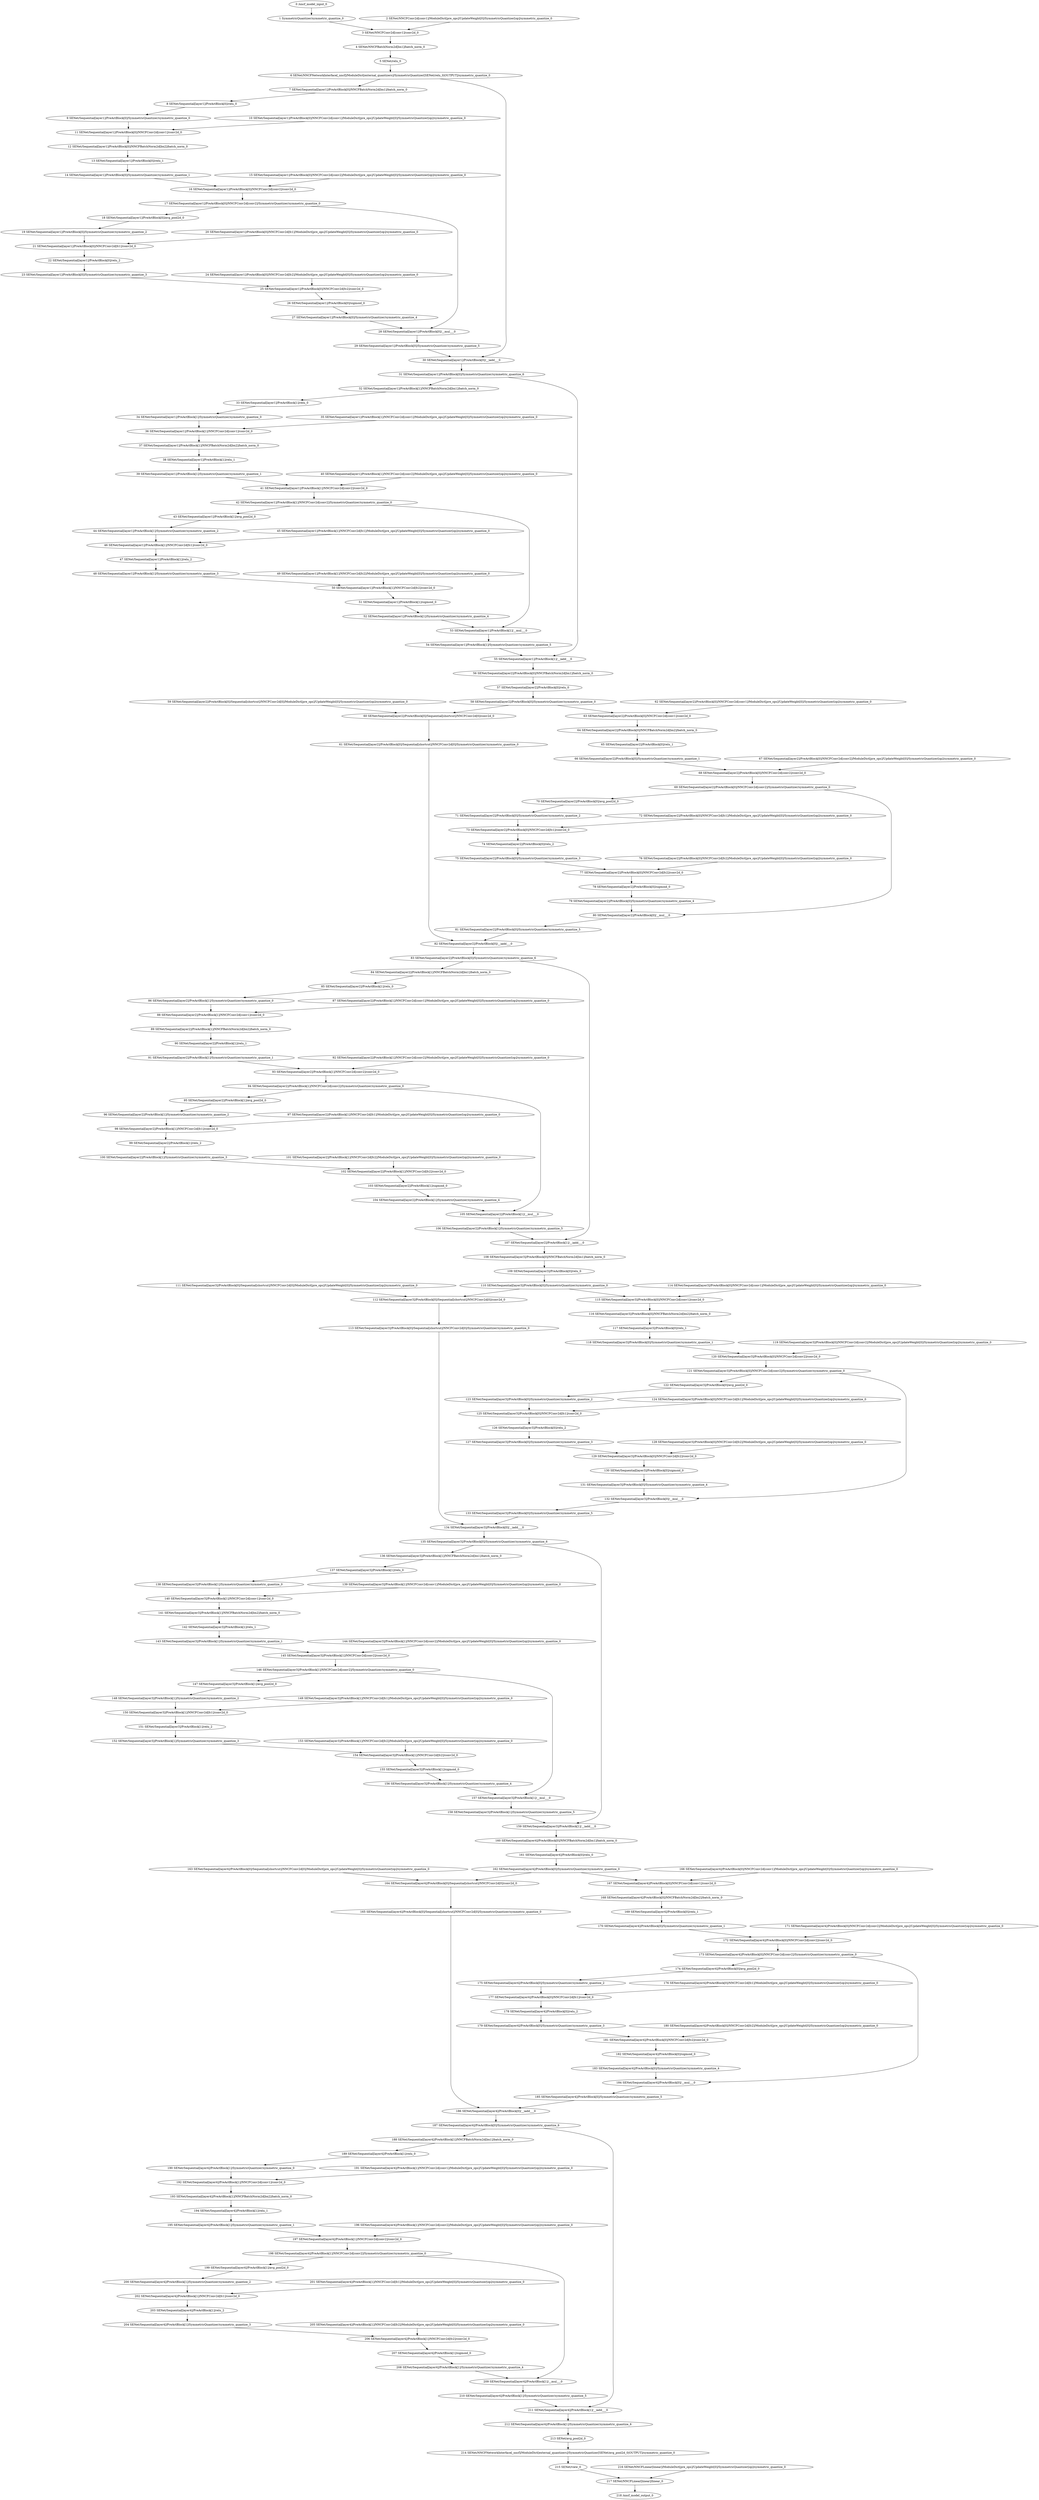 strict digraph  {
"0 /nncf_model_input_0" [id=0, type=nncf_model_input];
"1 SymmetricQuantizer/symmetric_quantize_0" [id=1, type=symmetric_quantize];
"2 SENet/NNCFConv2d[conv1]/ModuleDict[pre_ops]/UpdateWeight[0]/SymmetricQuantizer[op]/symmetric_quantize_0" [id=2, type=symmetric_quantize];
"3 SENet/NNCFConv2d[conv1]/conv2d_0" [id=3, type=conv2d];
"4 SENet/NNCFBatchNorm2d[bn1]/batch_norm_0" [id=4, type=batch_norm];
"5 SENet/relu_0" [id=5, type=relu];
"6 SENet/NNCFNetworkInterface[_nncf]/ModuleDict[external_quantizers]/SymmetricQuantizer[SENet/relu_0|OUTPUT]/symmetric_quantize_0" [id=6, type=symmetric_quantize];
"7 SENet/Sequential[layer1]/PreActBlock[0]/NNCFBatchNorm2d[bn1]/batch_norm_0" [id=7, type=batch_norm];
"8 SENet/Sequential[layer1]/PreActBlock[0]/relu_0" [id=8, type=relu];
"9 SENet/Sequential[layer1]/PreActBlock[0]/SymmetricQuantizer/symmetric_quantize_0" [id=9, type=symmetric_quantize];
"10 SENet/Sequential[layer1]/PreActBlock[0]/NNCFConv2d[conv1]/ModuleDict[pre_ops]/UpdateWeight[0]/SymmetricQuantizer[op]/symmetric_quantize_0" [id=10, type=symmetric_quantize];
"11 SENet/Sequential[layer1]/PreActBlock[0]/NNCFConv2d[conv1]/conv2d_0" [id=11, type=conv2d];
"12 SENet/Sequential[layer1]/PreActBlock[0]/NNCFBatchNorm2d[bn2]/batch_norm_0" [id=12, type=batch_norm];
"13 SENet/Sequential[layer1]/PreActBlock[0]/relu_1" [id=13, type=relu];
"14 SENet/Sequential[layer1]/PreActBlock[0]/SymmetricQuantizer/symmetric_quantize_1" [id=14, type=symmetric_quantize];
"15 SENet/Sequential[layer1]/PreActBlock[0]/NNCFConv2d[conv2]/ModuleDict[pre_ops]/UpdateWeight[0]/SymmetricQuantizer[op]/symmetric_quantize_0" [id=15, type=symmetric_quantize];
"16 SENet/Sequential[layer1]/PreActBlock[0]/NNCFConv2d[conv2]/conv2d_0" [id=16, type=conv2d];
"17 SENet/Sequential[layer1]/PreActBlock[0]/NNCFConv2d[conv2]/SymmetricQuantizer/symmetric_quantize_0" [id=17, type=symmetric_quantize];
"18 SENet/Sequential[layer1]/PreActBlock[0]/avg_pool2d_0" [id=18, type=avg_pool2d];
"19 SENet/Sequential[layer1]/PreActBlock[0]/SymmetricQuantizer/symmetric_quantize_2" [id=19, type=symmetric_quantize];
"20 SENet/Sequential[layer1]/PreActBlock[0]/NNCFConv2d[fc1]/ModuleDict[pre_ops]/UpdateWeight[0]/SymmetricQuantizer[op]/symmetric_quantize_0" [id=20, type=symmetric_quantize];
"21 SENet/Sequential[layer1]/PreActBlock[0]/NNCFConv2d[fc1]/conv2d_0" [id=21, type=conv2d];
"22 SENet/Sequential[layer1]/PreActBlock[0]/relu_2" [id=22, type=relu];
"23 SENet/Sequential[layer1]/PreActBlock[0]/SymmetricQuantizer/symmetric_quantize_3" [id=23, type=symmetric_quantize];
"24 SENet/Sequential[layer1]/PreActBlock[0]/NNCFConv2d[fc2]/ModuleDict[pre_ops]/UpdateWeight[0]/SymmetricQuantizer[op]/symmetric_quantize_0" [id=24, type=symmetric_quantize];
"25 SENet/Sequential[layer1]/PreActBlock[0]/NNCFConv2d[fc2]/conv2d_0" [id=25, type=conv2d];
"26 SENet/Sequential[layer1]/PreActBlock[0]/sigmoid_0" [id=26, type=sigmoid];
"27 SENet/Sequential[layer1]/PreActBlock[0]/SymmetricQuantizer/symmetric_quantize_4" [id=27, type=symmetric_quantize];
"28 SENet/Sequential[layer1]/PreActBlock[0]/__mul___0" [id=28, type=__mul__];
"29 SENet/Sequential[layer1]/PreActBlock[0]/SymmetricQuantizer/symmetric_quantize_5" [id=29, type=symmetric_quantize];
"30 SENet/Sequential[layer1]/PreActBlock[0]/__iadd___0" [id=30, type=__iadd__];
"31 SENet/Sequential[layer1]/PreActBlock[0]/SymmetricQuantizer/symmetric_quantize_6" [id=31, type=symmetric_quantize];
"32 SENet/Sequential[layer1]/PreActBlock[1]/NNCFBatchNorm2d[bn1]/batch_norm_0" [id=32, type=batch_norm];
"33 SENet/Sequential[layer1]/PreActBlock[1]/relu_0" [id=33, type=relu];
"34 SENet/Sequential[layer1]/PreActBlock[1]/SymmetricQuantizer/symmetric_quantize_0" [id=34, type=symmetric_quantize];
"35 SENet/Sequential[layer1]/PreActBlock[1]/NNCFConv2d[conv1]/ModuleDict[pre_ops]/UpdateWeight[0]/SymmetricQuantizer[op]/symmetric_quantize_0" [id=35, type=symmetric_quantize];
"36 SENet/Sequential[layer1]/PreActBlock[1]/NNCFConv2d[conv1]/conv2d_0" [id=36, type=conv2d];
"37 SENet/Sequential[layer1]/PreActBlock[1]/NNCFBatchNorm2d[bn2]/batch_norm_0" [id=37, type=batch_norm];
"38 SENet/Sequential[layer1]/PreActBlock[1]/relu_1" [id=38, type=relu];
"39 SENet/Sequential[layer1]/PreActBlock[1]/SymmetricQuantizer/symmetric_quantize_1" [id=39, type=symmetric_quantize];
"40 SENet/Sequential[layer1]/PreActBlock[1]/NNCFConv2d[conv2]/ModuleDict[pre_ops]/UpdateWeight[0]/SymmetricQuantizer[op]/symmetric_quantize_0" [id=40, type=symmetric_quantize];
"41 SENet/Sequential[layer1]/PreActBlock[1]/NNCFConv2d[conv2]/conv2d_0" [id=41, type=conv2d];
"42 SENet/Sequential[layer1]/PreActBlock[1]/NNCFConv2d[conv2]/SymmetricQuantizer/symmetric_quantize_0" [id=42, type=symmetric_quantize];
"43 SENet/Sequential[layer1]/PreActBlock[1]/avg_pool2d_0" [id=43, type=avg_pool2d];
"44 SENet/Sequential[layer1]/PreActBlock[1]/SymmetricQuantizer/symmetric_quantize_2" [id=44, type=symmetric_quantize];
"45 SENet/Sequential[layer1]/PreActBlock[1]/NNCFConv2d[fc1]/ModuleDict[pre_ops]/UpdateWeight[0]/SymmetricQuantizer[op]/symmetric_quantize_0" [id=45, type=symmetric_quantize];
"46 SENet/Sequential[layer1]/PreActBlock[1]/NNCFConv2d[fc1]/conv2d_0" [id=46, type=conv2d];
"47 SENet/Sequential[layer1]/PreActBlock[1]/relu_2" [id=47, type=relu];
"48 SENet/Sequential[layer1]/PreActBlock[1]/SymmetricQuantizer/symmetric_quantize_3" [id=48, type=symmetric_quantize];
"49 SENet/Sequential[layer1]/PreActBlock[1]/NNCFConv2d[fc2]/ModuleDict[pre_ops]/UpdateWeight[0]/SymmetricQuantizer[op]/symmetric_quantize_0" [id=49, type=symmetric_quantize];
"50 SENet/Sequential[layer1]/PreActBlock[1]/NNCFConv2d[fc2]/conv2d_0" [id=50, type=conv2d];
"51 SENet/Sequential[layer1]/PreActBlock[1]/sigmoid_0" [id=51, type=sigmoid];
"52 SENet/Sequential[layer1]/PreActBlock[1]/SymmetricQuantizer/symmetric_quantize_4" [id=52, type=symmetric_quantize];
"53 SENet/Sequential[layer1]/PreActBlock[1]/__mul___0" [id=53, type=__mul__];
"54 SENet/Sequential[layer1]/PreActBlock[1]/SymmetricQuantizer/symmetric_quantize_5" [id=54, type=symmetric_quantize];
"55 SENet/Sequential[layer1]/PreActBlock[1]/__iadd___0" [id=55, type=__iadd__];
"56 SENet/Sequential[layer2]/PreActBlock[0]/NNCFBatchNorm2d[bn1]/batch_norm_0" [id=56, type=batch_norm];
"57 SENet/Sequential[layer2]/PreActBlock[0]/relu_0" [id=57, type=relu];
"58 SENet/Sequential[layer2]/PreActBlock[0]/SymmetricQuantizer/symmetric_quantize_0" [id=58, type=symmetric_quantize];
"59 SENet/Sequential[layer2]/PreActBlock[0]/Sequential[shortcut]/NNCFConv2d[0]/ModuleDict[pre_ops]/UpdateWeight[0]/SymmetricQuantizer[op]/symmetric_quantize_0" [id=59, type=symmetric_quantize];
"60 SENet/Sequential[layer2]/PreActBlock[0]/Sequential[shortcut]/NNCFConv2d[0]/conv2d_0" [id=60, type=conv2d];
"61 SENet/Sequential[layer2]/PreActBlock[0]/Sequential[shortcut]/NNCFConv2d[0]/SymmetricQuantizer/symmetric_quantize_0" [id=61, type=symmetric_quantize];
"62 SENet/Sequential[layer2]/PreActBlock[0]/NNCFConv2d[conv1]/ModuleDict[pre_ops]/UpdateWeight[0]/SymmetricQuantizer[op]/symmetric_quantize_0" [id=62, type=symmetric_quantize];
"63 SENet/Sequential[layer2]/PreActBlock[0]/NNCFConv2d[conv1]/conv2d_0" [id=63, type=conv2d];
"64 SENet/Sequential[layer2]/PreActBlock[0]/NNCFBatchNorm2d[bn2]/batch_norm_0" [id=64, type=batch_norm];
"65 SENet/Sequential[layer2]/PreActBlock[0]/relu_1" [id=65, type=relu];
"66 SENet/Sequential[layer2]/PreActBlock[0]/SymmetricQuantizer/symmetric_quantize_1" [id=66, type=symmetric_quantize];
"67 SENet/Sequential[layer2]/PreActBlock[0]/NNCFConv2d[conv2]/ModuleDict[pre_ops]/UpdateWeight[0]/SymmetricQuantizer[op]/symmetric_quantize_0" [id=67, type=symmetric_quantize];
"68 SENet/Sequential[layer2]/PreActBlock[0]/NNCFConv2d[conv2]/conv2d_0" [id=68, type=conv2d];
"69 SENet/Sequential[layer2]/PreActBlock[0]/NNCFConv2d[conv2]/SymmetricQuantizer/symmetric_quantize_0" [id=69, type=symmetric_quantize];
"70 SENet/Sequential[layer2]/PreActBlock[0]/avg_pool2d_0" [id=70, type=avg_pool2d];
"71 SENet/Sequential[layer2]/PreActBlock[0]/SymmetricQuantizer/symmetric_quantize_2" [id=71, type=symmetric_quantize];
"72 SENet/Sequential[layer2]/PreActBlock[0]/NNCFConv2d[fc1]/ModuleDict[pre_ops]/UpdateWeight[0]/SymmetricQuantizer[op]/symmetric_quantize_0" [id=72, type=symmetric_quantize];
"73 SENet/Sequential[layer2]/PreActBlock[0]/NNCFConv2d[fc1]/conv2d_0" [id=73, type=conv2d];
"74 SENet/Sequential[layer2]/PreActBlock[0]/relu_2" [id=74, type=relu];
"75 SENet/Sequential[layer2]/PreActBlock[0]/SymmetricQuantizer/symmetric_quantize_3" [id=75, type=symmetric_quantize];
"76 SENet/Sequential[layer2]/PreActBlock[0]/NNCFConv2d[fc2]/ModuleDict[pre_ops]/UpdateWeight[0]/SymmetricQuantizer[op]/symmetric_quantize_0" [id=76, type=symmetric_quantize];
"77 SENet/Sequential[layer2]/PreActBlock[0]/NNCFConv2d[fc2]/conv2d_0" [id=77, type=conv2d];
"78 SENet/Sequential[layer2]/PreActBlock[0]/sigmoid_0" [id=78, type=sigmoid];
"79 SENet/Sequential[layer2]/PreActBlock[0]/SymmetricQuantizer/symmetric_quantize_4" [id=79, type=symmetric_quantize];
"80 SENet/Sequential[layer2]/PreActBlock[0]/__mul___0" [id=80, type=__mul__];
"81 SENet/Sequential[layer2]/PreActBlock[0]/SymmetricQuantizer/symmetric_quantize_5" [id=81, type=symmetric_quantize];
"82 SENet/Sequential[layer2]/PreActBlock[0]/__iadd___0" [id=82, type=__iadd__];
"83 SENet/Sequential[layer2]/PreActBlock[0]/SymmetricQuantizer/symmetric_quantize_6" [id=83, type=symmetric_quantize];
"84 SENet/Sequential[layer2]/PreActBlock[1]/NNCFBatchNorm2d[bn1]/batch_norm_0" [id=84, type=batch_norm];
"85 SENet/Sequential[layer2]/PreActBlock[1]/relu_0" [id=85, type=relu];
"86 SENet/Sequential[layer2]/PreActBlock[1]/SymmetricQuantizer/symmetric_quantize_0" [id=86, type=symmetric_quantize];
"87 SENet/Sequential[layer2]/PreActBlock[1]/NNCFConv2d[conv1]/ModuleDict[pre_ops]/UpdateWeight[0]/SymmetricQuantizer[op]/symmetric_quantize_0" [id=87, type=symmetric_quantize];
"88 SENet/Sequential[layer2]/PreActBlock[1]/NNCFConv2d[conv1]/conv2d_0" [id=88, type=conv2d];
"89 SENet/Sequential[layer2]/PreActBlock[1]/NNCFBatchNorm2d[bn2]/batch_norm_0" [id=89, type=batch_norm];
"90 SENet/Sequential[layer2]/PreActBlock[1]/relu_1" [id=90, type=relu];
"91 SENet/Sequential[layer2]/PreActBlock[1]/SymmetricQuantizer/symmetric_quantize_1" [id=91, type=symmetric_quantize];
"92 SENet/Sequential[layer2]/PreActBlock[1]/NNCFConv2d[conv2]/ModuleDict[pre_ops]/UpdateWeight[0]/SymmetricQuantizer[op]/symmetric_quantize_0" [id=92, type=symmetric_quantize];
"93 SENet/Sequential[layer2]/PreActBlock[1]/NNCFConv2d[conv2]/conv2d_0" [id=93, type=conv2d];
"94 SENet/Sequential[layer2]/PreActBlock[1]/NNCFConv2d[conv2]/SymmetricQuantizer/symmetric_quantize_0" [id=94, type=symmetric_quantize];
"95 SENet/Sequential[layer2]/PreActBlock[1]/avg_pool2d_0" [id=95, type=avg_pool2d];
"96 SENet/Sequential[layer2]/PreActBlock[1]/SymmetricQuantizer/symmetric_quantize_2" [id=96, type=symmetric_quantize];
"97 SENet/Sequential[layer2]/PreActBlock[1]/NNCFConv2d[fc1]/ModuleDict[pre_ops]/UpdateWeight[0]/SymmetricQuantizer[op]/symmetric_quantize_0" [id=97, type=symmetric_quantize];
"98 SENet/Sequential[layer2]/PreActBlock[1]/NNCFConv2d[fc1]/conv2d_0" [id=98, type=conv2d];
"99 SENet/Sequential[layer2]/PreActBlock[1]/relu_2" [id=99, type=relu];
"100 SENet/Sequential[layer2]/PreActBlock[1]/SymmetricQuantizer/symmetric_quantize_3" [id=100, type=symmetric_quantize];
"101 SENet/Sequential[layer2]/PreActBlock[1]/NNCFConv2d[fc2]/ModuleDict[pre_ops]/UpdateWeight[0]/SymmetricQuantizer[op]/symmetric_quantize_0" [id=101, type=symmetric_quantize];
"102 SENet/Sequential[layer2]/PreActBlock[1]/NNCFConv2d[fc2]/conv2d_0" [id=102, type=conv2d];
"103 SENet/Sequential[layer2]/PreActBlock[1]/sigmoid_0" [id=103, type=sigmoid];
"104 SENet/Sequential[layer2]/PreActBlock[1]/SymmetricQuantizer/symmetric_quantize_4" [id=104, type=symmetric_quantize];
"105 SENet/Sequential[layer2]/PreActBlock[1]/__mul___0" [id=105, type=__mul__];
"106 SENet/Sequential[layer2]/PreActBlock[1]/SymmetricQuantizer/symmetric_quantize_5" [id=106, type=symmetric_quantize];
"107 SENet/Sequential[layer2]/PreActBlock[1]/__iadd___0" [id=107, type=__iadd__];
"108 SENet/Sequential[layer3]/PreActBlock[0]/NNCFBatchNorm2d[bn1]/batch_norm_0" [id=108, type=batch_norm];
"109 SENet/Sequential[layer3]/PreActBlock[0]/relu_0" [id=109, type=relu];
"110 SENet/Sequential[layer3]/PreActBlock[0]/SymmetricQuantizer/symmetric_quantize_0" [id=110, type=symmetric_quantize];
"111 SENet/Sequential[layer3]/PreActBlock[0]/Sequential[shortcut]/NNCFConv2d[0]/ModuleDict[pre_ops]/UpdateWeight[0]/SymmetricQuantizer[op]/symmetric_quantize_0" [id=111, type=symmetric_quantize];
"112 SENet/Sequential[layer3]/PreActBlock[0]/Sequential[shortcut]/NNCFConv2d[0]/conv2d_0" [id=112, type=conv2d];
"113 SENet/Sequential[layer3]/PreActBlock[0]/Sequential[shortcut]/NNCFConv2d[0]/SymmetricQuantizer/symmetric_quantize_0" [id=113, type=symmetric_quantize];
"114 SENet/Sequential[layer3]/PreActBlock[0]/NNCFConv2d[conv1]/ModuleDict[pre_ops]/UpdateWeight[0]/SymmetricQuantizer[op]/symmetric_quantize_0" [id=114, type=symmetric_quantize];
"115 SENet/Sequential[layer3]/PreActBlock[0]/NNCFConv2d[conv1]/conv2d_0" [id=115, type=conv2d];
"116 SENet/Sequential[layer3]/PreActBlock[0]/NNCFBatchNorm2d[bn2]/batch_norm_0" [id=116, type=batch_norm];
"117 SENet/Sequential[layer3]/PreActBlock[0]/relu_1" [id=117, type=relu];
"118 SENet/Sequential[layer3]/PreActBlock[0]/SymmetricQuantizer/symmetric_quantize_1" [id=118, type=symmetric_quantize];
"119 SENet/Sequential[layer3]/PreActBlock[0]/NNCFConv2d[conv2]/ModuleDict[pre_ops]/UpdateWeight[0]/SymmetricQuantizer[op]/symmetric_quantize_0" [id=119, type=symmetric_quantize];
"120 SENet/Sequential[layer3]/PreActBlock[0]/NNCFConv2d[conv2]/conv2d_0" [id=120, type=conv2d];
"121 SENet/Sequential[layer3]/PreActBlock[0]/NNCFConv2d[conv2]/SymmetricQuantizer/symmetric_quantize_0" [id=121, type=symmetric_quantize];
"122 SENet/Sequential[layer3]/PreActBlock[0]/avg_pool2d_0" [id=122, type=avg_pool2d];
"123 SENet/Sequential[layer3]/PreActBlock[0]/SymmetricQuantizer/symmetric_quantize_2" [id=123, type=symmetric_quantize];
"124 SENet/Sequential[layer3]/PreActBlock[0]/NNCFConv2d[fc1]/ModuleDict[pre_ops]/UpdateWeight[0]/SymmetricQuantizer[op]/symmetric_quantize_0" [id=124, type=symmetric_quantize];
"125 SENet/Sequential[layer3]/PreActBlock[0]/NNCFConv2d[fc1]/conv2d_0" [id=125, type=conv2d];
"126 SENet/Sequential[layer3]/PreActBlock[0]/relu_2" [id=126, type=relu];
"127 SENet/Sequential[layer3]/PreActBlock[0]/SymmetricQuantizer/symmetric_quantize_3" [id=127, type=symmetric_quantize];
"128 SENet/Sequential[layer3]/PreActBlock[0]/NNCFConv2d[fc2]/ModuleDict[pre_ops]/UpdateWeight[0]/SymmetricQuantizer[op]/symmetric_quantize_0" [id=128, type=symmetric_quantize];
"129 SENet/Sequential[layer3]/PreActBlock[0]/NNCFConv2d[fc2]/conv2d_0" [id=129, type=conv2d];
"130 SENet/Sequential[layer3]/PreActBlock[0]/sigmoid_0" [id=130, type=sigmoid];
"131 SENet/Sequential[layer3]/PreActBlock[0]/SymmetricQuantizer/symmetric_quantize_4" [id=131, type=symmetric_quantize];
"132 SENet/Sequential[layer3]/PreActBlock[0]/__mul___0" [id=132, type=__mul__];
"133 SENet/Sequential[layer3]/PreActBlock[0]/SymmetricQuantizer/symmetric_quantize_5" [id=133, type=symmetric_quantize];
"134 SENet/Sequential[layer3]/PreActBlock[0]/__iadd___0" [id=134, type=__iadd__];
"135 SENet/Sequential[layer3]/PreActBlock[0]/SymmetricQuantizer/symmetric_quantize_6" [id=135, type=symmetric_quantize];
"136 SENet/Sequential[layer3]/PreActBlock[1]/NNCFBatchNorm2d[bn1]/batch_norm_0" [id=136, type=batch_norm];
"137 SENet/Sequential[layer3]/PreActBlock[1]/relu_0" [id=137, type=relu];
"138 SENet/Sequential[layer3]/PreActBlock[1]/SymmetricQuantizer/symmetric_quantize_0" [id=138, type=symmetric_quantize];
"139 SENet/Sequential[layer3]/PreActBlock[1]/NNCFConv2d[conv1]/ModuleDict[pre_ops]/UpdateWeight[0]/SymmetricQuantizer[op]/symmetric_quantize_0" [id=139, type=symmetric_quantize];
"140 SENet/Sequential[layer3]/PreActBlock[1]/NNCFConv2d[conv1]/conv2d_0" [id=140, type=conv2d];
"141 SENet/Sequential[layer3]/PreActBlock[1]/NNCFBatchNorm2d[bn2]/batch_norm_0" [id=141, type=batch_norm];
"142 SENet/Sequential[layer3]/PreActBlock[1]/relu_1" [id=142, type=relu];
"143 SENet/Sequential[layer3]/PreActBlock[1]/SymmetricQuantizer/symmetric_quantize_1" [id=143, type=symmetric_quantize];
"144 SENet/Sequential[layer3]/PreActBlock[1]/NNCFConv2d[conv2]/ModuleDict[pre_ops]/UpdateWeight[0]/SymmetricQuantizer[op]/symmetric_quantize_0" [id=144, type=symmetric_quantize];
"145 SENet/Sequential[layer3]/PreActBlock[1]/NNCFConv2d[conv2]/conv2d_0" [id=145, type=conv2d];
"146 SENet/Sequential[layer3]/PreActBlock[1]/NNCFConv2d[conv2]/SymmetricQuantizer/symmetric_quantize_0" [id=146, type=symmetric_quantize];
"147 SENet/Sequential[layer3]/PreActBlock[1]/avg_pool2d_0" [id=147, type=avg_pool2d];
"148 SENet/Sequential[layer3]/PreActBlock[1]/SymmetricQuantizer/symmetric_quantize_2" [id=148, type=symmetric_quantize];
"149 SENet/Sequential[layer3]/PreActBlock[1]/NNCFConv2d[fc1]/ModuleDict[pre_ops]/UpdateWeight[0]/SymmetricQuantizer[op]/symmetric_quantize_0" [id=149, type=symmetric_quantize];
"150 SENet/Sequential[layer3]/PreActBlock[1]/NNCFConv2d[fc1]/conv2d_0" [id=150, type=conv2d];
"151 SENet/Sequential[layer3]/PreActBlock[1]/relu_2" [id=151, type=relu];
"152 SENet/Sequential[layer3]/PreActBlock[1]/SymmetricQuantizer/symmetric_quantize_3" [id=152, type=symmetric_quantize];
"153 SENet/Sequential[layer3]/PreActBlock[1]/NNCFConv2d[fc2]/ModuleDict[pre_ops]/UpdateWeight[0]/SymmetricQuantizer[op]/symmetric_quantize_0" [id=153, type=symmetric_quantize];
"154 SENet/Sequential[layer3]/PreActBlock[1]/NNCFConv2d[fc2]/conv2d_0" [id=154, type=conv2d];
"155 SENet/Sequential[layer3]/PreActBlock[1]/sigmoid_0" [id=155, type=sigmoid];
"156 SENet/Sequential[layer3]/PreActBlock[1]/SymmetricQuantizer/symmetric_quantize_4" [id=156, type=symmetric_quantize];
"157 SENet/Sequential[layer3]/PreActBlock[1]/__mul___0" [id=157, type=__mul__];
"158 SENet/Sequential[layer3]/PreActBlock[1]/SymmetricQuantizer/symmetric_quantize_5" [id=158, type=symmetric_quantize];
"159 SENet/Sequential[layer3]/PreActBlock[1]/__iadd___0" [id=159, type=__iadd__];
"160 SENet/Sequential[layer4]/PreActBlock[0]/NNCFBatchNorm2d[bn1]/batch_norm_0" [id=160, type=batch_norm];
"161 SENet/Sequential[layer4]/PreActBlock[0]/relu_0" [id=161, type=relu];
"162 SENet/Sequential[layer4]/PreActBlock[0]/SymmetricQuantizer/symmetric_quantize_0" [id=162, type=symmetric_quantize];
"163 SENet/Sequential[layer4]/PreActBlock[0]/Sequential[shortcut]/NNCFConv2d[0]/ModuleDict[pre_ops]/UpdateWeight[0]/SymmetricQuantizer[op]/symmetric_quantize_0" [id=163, type=symmetric_quantize];
"164 SENet/Sequential[layer4]/PreActBlock[0]/Sequential[shortcut]/NNCFConv2d[0]/conv2d_0" [id=164, type=conv2d];
"165 SENet/Sequential[layer4]/PreActBlock[0]/Sequential[shortcut]/NNCFConv2d[0]/SymmetricQuantizer/symmetric_quantize_0" [id=165, type=symmetric_quantize];
"166 SENet/Sequential[layer4]/PreActBlock[0]/NNCFConv2d[conv1]/ModuleDict[pre_ops]/UpdateWeight[0]/SymmetricQuantizer[op]/symmetric_quantize_0" [id=166, type=symmetric_quantize];
"167 SENet/Sequential[layer4]/PreActBlock[0]/NNCFConv2d[conv1]/conv2d_0" [id=167, type=conv2d];
"168 SENet/Sequential[layer4]/PreActBlock[0]/NNCFBatchNorm2d[bn2]/batch_norm_0" [id=168, type=batch_norm];
"169 SENet/Sequential[layer4]/PreActBlock[0]/relu_1" [id=169, type=relu];
"170 SENet/Sequential[layer4]/PreActBlock[0]/SymmetricQuantizer/symmetric_quantize_1" [id=170, type=symmetric_quantize];
"171 SENet/Sequential[layer4]/PreActBlock[0]/NNCFConv2d[conv2]/ModuleDict[pre_ops]/UpdateWeight[0]/SymmetricQuantizer[op]/symmetric_quantize_0" [id=171, type=symmetric_quantize];
"172 SENet/Sequential[layer4]/PreActBlock[0]/NNCFConv2d[conv2]/conv2d_0" [id=172, type=conv2d];
"173 SENet/Sequential[layer4]/PreActBlock[0]/NNCFConv2d[conv2]/SymmetricQuantizer/symmetric_quantize_0" [id=173, type=symmetric_quantize];
"174 SENet/Sequential[layer4]/PreActBlock[0]/avg_pool2d_0" [id=174, type=avg_pool2d];
"175 SENet/Sequential[layer4]/PreActBlock[0]/SymmetricQuantizer/symmetric_quantize_2" [id=175, type=symmetric_quantize];
"176 SENet/Sequential[layer4]/PreActBlock[0]/NNCFConv2d[fc1]/ModuleDict[pre_ops]/UpdateWeight[0]/SymmetricQuantizer[op]/symmetric_quantize_0" [id=176, type=symmetric_quantize];
"177 SENet/Sequential[layer4]/PreActBlock[0]/NNCFConv2d[fc1]/conv2d_0" [id=177, type=conv2d];
"178 SENet/Sequential[layer4]/PreActBlock[0]/relu_2" [id=178, type=relu];
"179 SENet/Sequential[layer4]/PreActBlock[0]/SymmetricQuantizer/symmetric_quantize_3" [id=179, type=symmetric_quantize];
"180 SENet/Sequential[layer4]/PreActBlock[0]/NNCFConv2d[fc2]/ModuleDict[pre_ops]/UpdateWeight[0]/SymmetricQuantizer[op]/symmetric_quantize_0" [id=180, type=symmetric_quantize];
"181 SENet/Sequential[layer4]/PreActBlock[0]/NNCFConv2d[fc2]/conv2d_0" [id=181, type=conv2d];
"182 SENet/Sequential[layer4]/PreActBlock[0]/sigmoid_0" [id=182, type=sigmoid];
"183 SENet/Sequential[layer4]/PreActBlock[0]/SymmetricQuantizer/symmetric_quantize_4" [id=183, type=symmetric_quantize];
"184 SENet/Sequential[layer4]/PreActBlock[0]/__mul___0" [id=184, type=__mul__];
"185 SENet/Sequential[layer4]/PreActBlock[0]/SymmetricQuantizer/symmetric_quantize_5" [id=185, type=symmetric_quantize];
"186 SENet/Sequential[layer4]/PreActBlock[0]/__iadd___0" [id=186, type=__iadd__];
"187 SENet/Sequential[layer4]/PreActBlock[0]/SymmetricQuantizer/symmetric_quantize_6" [id=187, type=symmetric_quantize];
"188 SENet/Sequential[layer4]/PreActBlock[1]/NNCFBatchNorm2d[bn1]/batch_norm_0" [id=188, type=batch_norm];
"189 SENet/Sequential[layer4]/PreActBlock[1]/relu_0" [id=189, type=relu];
"190 SENet/Sequential[layer4]/PreActBlock[1]/SymmetricQuantizer/symmetric_quantize_0" [id=190, type=symmetric_quantize];
"191 SENet/Sequential[layer4]/PreActBlock[1]/NNCFConv2d[conv1]/ModuleDict[pre_ops]/UpdateWeight[0]/SymmetricQuantizer[op]/symmetric_quantize_0" [id=191, type=symmetric_quantize];
"192 SENet/Sequential[layer4]/PreActBlock[1]/NNCFConv2d[conv1]/conv2d_0" [id=192, type=conv2d];
"193 SENet/Sequential[layer4]/PreActBlock[1]/NNCFBatchNorm2d[bn2]/batch_norm_0" [id=193, type=batch_norm];
"194 SENet/Sequential[layer4]/PreActBlock[1]/relu_1" [id=194, type=relu];
"195 SENet/Sequential[layer4]/PreActBlock[1]/SymmetricQuantizer/symmetric_quantize_1" [id=195, type=symmetric_quantize];
"196 SENet/Sequential[layer4]/PreActBlock[1]/NNCFConv2d[conv2]/ModuleDict[pre_ops]/UpdateWeight[0]/SymmetricQuantizer[op]/symmetric_quantize_0" [id=196, type=symmetric_quantize];
"197 SENet/Sequential[layer4]/PreActBlock[1]/NNCFConv2d[conv2]/conv2d_0" [id=197, type=conv2d];
"198 SENet/Sequential[layer4]/PreActBlock[1]/NNCFConv2d[conv2]/SymmetricQuantizer/symmetric_quantize_0" [id=198, type=symmetric_quantize];
"199 SENet/Sequential[layer4]/PreActBlock[1]/avg_pool2d_0" [id=199, type=avg_pool2d];
"200 SENet/Sequential[layer4]/PreActBlock[1]/SymmetricQuantizer/symmetric_quantize_2" [id=200, type=symmetric_quantize];
"201 SENet/Sequential[layer4]/PreActBlock[1]/NNCFConv2d[fc1]/ModuleDict[pre_ops]/UpdateWeight[0]/SymmetricQuantizer[op]/symmetric_quantize_0" [id=201, type=symmetric_quantize];
"202 SENet/Sequential[layer4]/PreActBlock[1]/NNCFConv2d[fc1]/conv2d_0" [id=202, type=conv2d];
"203 SENet/Sequential[layer4]/PreActBlock[1]/relu_2" [id=203, type=relu];
"204 SENet/Sequential[layer4]/PreActBlock[1]/SymmetricQuantizer/symmetric_quantize_3" [id=204, type=symmetric_quantize];
"205 SENet/Sequential[layer4]/PreActBlock[1]/NNCFConv2d[fc2]/ModuleDict[pre_ops]/UpdateWeight[0]/SymmetricQuantizer[op]/symmetric_quantize_0" [id=205, type=symmetric_quantize];
"206 SENet/Sequential[layer4]/PreActBlock[1]/NNCFConv2d[fc2]/conv2d_0" [id=206, type=conv2d];
"207 SENet/Sequential[layer4]/PreActBlock[1]/sigmoid_0" [id=207, type=sigmoid];
"208 SENet/Sequential[layer4]/PreActBlock[1]/SymmetricQuantizer/symmetric_quantize_4" [id=208, type=symmetric_quantize];
"209 SENet/Sequential[layer4]/PreActBlock[1]/__mul___0" [id=209, type=__mul__];
"210 SENet/Sequential[layer4]/PreActBlock[1]/SymmetricQuantizer/symmetric_quantize_5" [id=210, type=symmetric_quantize];
"211 SENet/Sequential[layer4]/PreActBlock[1]/__iadd___0" [id=211, type=__iadd__];
"212 SENet/Sequential[layer4]/PreActBlock[1]/SymmetricQuantizer/symmetric_quantize_6" [id=212, type=symmetric_quantize];
"213 SENet/avg_pool2d_0" [id=213, type=avg_pool2d];
"214 SENet/NNCFNetworkInterface[_nncf]/ModuleDict[external_quantizers]/SymmetricQuantizer[SENet/avg_pool2d_0|OUTPUT]/symmetric_quantize_0" [id=214, type=symmetric_quantize];
"215 SENet/view_0" [id=215, type=view];
"216 SENet/NNCFLinear[linear]/ModuleDict[pre_ops]/UpdateWeight[0]/SymmetricQuantizer[op]/symmetric_quantize_0" [id=216, type=symmetric_quantize];
"217 SENet/NNCFLinear[linear]/linear_0" [id=217, type=linear];
"218 /nncf_model_output_0" [id=218, type=nncf_model_output];
"0 /nncf_model_input_0" -> "1 SymmetricQuantizer/symmetric_quantize_0";
"1 SymmetricQuantizer/symmetric_quantize_0" -> "3 SENet/NNCFConv2d[conv1]/conv2d_0";
"2 SENet/NNCFConv2d[conv1]/ModuleDict[pre_ops]/UpdateWeight[0]/SymmetricQuantizer[op]/symmetric_quantize_0" -> "3 SENet/NNCFConv2d[conv1]/conv2d_0";
"3 SENet/NNCFConv2d[conv1]/conv2d_0" -> "4 SENet/NNCFBatchNorm2d[bn1]/batch_norm_0";
"4 SENet/NNCFBatchNorm2d[bn1]/batch_norm_0" -> "5 SENet/relu_0";
"5 SENet/relu_0" -> "6 SENet/NNCFNetworkInterface[_nncf]/ModuleDict[external_quantizers]/SymmetricQuantizer[SENet/relu_0|OUTPUT]/symmetric_quantize_0";
"6 SENet/NNCFNetworkInterface[_nncf]/ModuleDict[external_quantizers]/SymmetricQuantizer[SENet/relu_0|OUTPUT]/symmetric_quantize_0" -> "7 SENet/Sequential[layer1]/PreActBlock[0]/NNCFBatchNorm2d[bn1]/batch_norm_0";
"6 SENet/NNCFNetworkInterface[_nncf]/ModuleDict[external_quantizers]/SymmetricQuantizer[SENet/relu_0|OUTPUT]/symmetric_quantize_0" -> "30 SENet/Sequential[layer1]/PreActBlock[0]/__iadd___0";
"7 SENet/Sequential[layer1]/PreActBlock[0]/NNCFBatchNorm2d[bn1]/batch_norm_0" -> "8 SENet/Sequential[layer1]/PreActBlock[0]/relu_0";
"8 SENet/Sequential[layer1]/PreActBlock[0]/relu_0" -> "9 SENet/Sequential[layer1]/PreActBlock[0]/SymmetricQuantizer/symmetric_quantize_0";
"9 SENet/Sequential[layer1]/PreActBlock[0]/SymmetricQuantizer/symmetric_quantize_0" -> "11 SENet/Sequential[layer1]/PreActBlock[0]/NNCFConv2d[conv1]/conv2d_0";
"10 SENet/Sequential[layer1]/PreActBlock[0]/NNCFConv2d[conv1]/ModuleDict[pre_ops]/UpdateWeight[0]/SymmetricQuantizer[op]/symmetric_quantize_0" -> "11 SENet/Sequential[layer1]/PreActBlock[0]/NNCFConv2d[conv1]/conv2d_0";
"11 SENet/Sequential[layer1]/PreActBlock[0]/NNCFConv2d[conv1]/conv2d_0" -> "12 SENet/Sequential[layer1]/PreActBlock[0]/NNCFBatchNorm2d[bn2]/batch_norm_0";
"12 SENet/Sequential[layer1]/PreActBlock[0]/NNCFBatchNorm2d[bn2]/batch_norm_0" -> "13 SENet/Sequential[layer1]/PreActBlock[0]/relu_1";
"13 SENet/Sequential[layer1]/PreActBlock[0]/relu_1" -> "14 SENet/Sequential[layer1]/PreActBlock[0]/SymmetricQuantizer/symmetric_quantize_1";
"14 SENet/Sequential[layer1]/PreActBlock[0]/SymmetricQuantizer/symmetric_quantize_1" -> "16 SENet/Sequential[layer1]/PreActBlock[0]/NNCFConv2d[conv2]/conv2d_0";
"15 SENet/Sequential[layer1]/PreActBlock[0]/NNCFConv2d[conv2]/ModuleDict[pre_ops]/UpdateWeight[0]/SymmetricQuantizer[op]/symmetric_quantize_0" -> "16 SENet/Sequential[layer1]/PreActBlock[0]/NNCFConv2d[conv2]/conv2d_0";
"16 SENet/Sequential[layer1]/PreActBlock[0]/NNCFConv2d[conv2]/conv2d_0" -> "17 SENet/Sequential[layer1]/PreActBlock[0]/NNCFConv2d[conv2]/SymmetricQuantizer/symmetric_quantize_0";
"17 SENet/Sequential[layer1]/PreActBlock[0]/NNCFConv2d[conv2]/SymmetricQuantizer/symmetric_quantize_0" -> "18 SENet/Sequential[layer1]/PreActBlock[0]/avg_pool2d_0";
"17 SENet/Sequential[layer1]/PreActBlock[0]/NNCFConv2d[conv2]/SymmetricQuantizer/symmetric_quantize_0" -> "28 SENet/Sequential[layer1]/PreActBlock[0]/__mul___0";
"18 SENet/Sequential[layer1]/PreActBlock[0]/avg_pool2d_0" -> "19 SENet/Sequential[layer1]/PreActBlock[0]/SymmetricQuantizer/symmetric_quantize_2";
"19 SENet/Sequential[layer1]/PreActBlock[0]/SymmetricQuantizer/symmetric_quantize_2" -> "21 SENet/Sequential[layer1]/PreActBlock[0]/NNCFConv2d[fc1]/conv2d_0";
"20 SENet/Sequential[layer1]/PreActBlock[0]/NNCFConv2d[fc1]/ModuleDict[pre_ops]/UpdateWeight[0]/SymmetricQuantizer[op]/symmetric_quantize_0" -> "21 SENet/Sequential[layer1]/PreActBlock[0]/NNCFConv2d[fc1]/conv2d_0";
"21 SENet/Sequential[layer1]/PreActBlock[0]/NNCFConv2d[fc1]/conv2d_0" -> "22 SENet/Sequential[layer1]/PreActBlock[0]/relu_2";
"22 SENet/Sequential[layer1]/PreActBlock[0]/relu_2" -> "23 SENet/Sequential[layer1]/PreActBlock[0]/SymmetricQuantizer/symmetric_quantize_3";
"23 SENet/Sequential[layer1]/PreActBlock[0]/SymmetricQuantizer/symmetric_quantize_3" -> "25 SENet/Sequential[layer1]/PreActBlock[0]/NNCFConv2d[fc2]/conv2d_0";
"24 SENet/Sequential[layer1]/PreActBlock[0]/NNCFConv2d[fc2]/ModuleDict[pre_ops]/UpdateWeight[0]/SymmetricQuantizer[op]/symmetric_quantize_0" -> "25 SENet/Sequential[layer1]/PreActBlock[0]/NNCFConv2d[fc2]/conv2d_0";
"25 SENet/Sequential[layer1]/PreActBlock[0]/NNCFConv2d[fc2]/conv2d_0" -> "26 SENet/Sequential[layer1]/PreActBlock[0]/sigmoid_0";
"26 SENet/Sequential[layer1]/PreActBlock[0]/sigmoid_0" -> "27 SENet/Sequential[layer1]/PreActBlock[0]/SymmetricQuantizer/symmetric_quantize_4";
"27 SENet/Sequential[layer1]/PreActBlock[0]/SymmetricQuantizer/symmetric_quantize_4" -> "28 SENet/Sequential[layer1]/PreActBlock[0]/__mul___0";
"28 SENet/Sequential[layer1]/PreActBlock[0]/__mul___0" -> "29 SENet/Sequential[layer1]/PreActBlock[0]/SymmetricQuantizer/symmetric_quantize_5";
"29 SENet/Sequential[layer1]/PreActBlock[0]/SymmetricQuantizer/symmetric_quantize_5" -> "30 SENet/Sequential[layer1]/PreActBlock[0]/__iadd___0";
"30 SENet/Sequential[layer1]/PreActBlock[0]/__iadd___0" -> "31 SENet/Sequential[layer1]/PreActBlock[0]/SymmetricQuantizer/symmetric_quantize_6";
"31 SENet/Sequential[layer1]/PreActBlock[0]/SymmetricQuantizer/symmetric_quantize_6" -> "32 SENet/Sequential[layer1]/PreActBlock[1]/NNCFBatchNorm2d[bn1]/batch_norm_0";
"31 SENet/Sequential[layer1]/PreActBlock[0]/SymmetricQuantizer/symmetric_quantize_6" -> "55 SENet/Sequential[layer1]/PreActBlock[1]/__iadd___0";
"32 SENet/Sequential[layer1]/PreActBlock[1]/NNCFBatchNorm2d[bn1]/batch_norm_0" -> "33 SENet/Sequential[layer1]/PreActBlock[1]/relu_0";
"33 SENet/Sequential[layer1]/PreActBlock[1]/relu_0" -> "34 SENet/Sequential[layer1]/PreActBlock[1]/SymmetricQuantizer/symmetric_quantize_0";
"34 SENet/Sequential[layer1]/PreActBlock[1]/SymmetricQuantizer/symmetric_quantize_0" -> "36 SENet/Sequential[layer1]/PreActBlock[1]/NNCFConv2d[conv1]/conv2d_0";
"35 SENet/Sequential[layer1]/PreActBlock[1]/NNCFConv2d[conv1]/ModuleDict[pre_ops]/UpdateWeight[0]/SymmetricQuantizer[op]/symmetric_quantize_0" -> "36 SENet/Sequential[layer1]/PreActBlock[1]/NNCFConv2d[conv1]/conv2d_0";
"36 SENet/Sequential[layer1]/PreActBlock[1]/NNCFConv2d[conv1]/conv2d_0" -> "37 SENet/Sequential[layer1]/PreActBlock[1]/NNCFBatchNorm2d[bn2]/batch_norm_0";
"37 SENet/Sequential[layer1]/PreActBlock[1]/NNCFBatchNorm2d[bn2]/batch_norm_0" -> "38 SENet/Sequential[layer1]/PreActBlock[1]/relu_1";
"38 SENet/Sequential[layer1]/PreActBlock[1]/relu_1" -> "39 SENet/Sequential[layer1]/PreActBlock[1]/SymmetricQuantizer/symmetric_quantize_1";
"39 SENet/Sequential[layer1]/PreActBlock[1]/SymmetricQuantizer/symmetric_quantize_1" -> "41 SENet/Sequential[layer1]/PreActBlock[1]/NNCFConv2d[conv2]/conv2d_0";
"40 SENet/Sequential[layer1]/PreActBlock[1]/NNCFConv2d[conv2]/ModuleDict[pre_ops]/UpdateWeight[0]/SymmetricQuantizer[op]/symmetric_quantize_0" -> "41 SENet/Sequential[layer1]/PreActBlock[1]/NNCFConv2d[conv2]/conv2d_0";
"41 SENet/Sequential[layer1]/PreActBlock[1]/NNCFConv2d[conv2]/conv2d_0" -> "42 SENet/Sequential[layer1]/PreActBlock[1]/NNCFConv2d[conv2]/SymmetricQuantizer/symmetric_quantize_0";
"42 SENet/Sequential[layer1]/PreActBlock[1]/NNCFConv2d[conv2]/SymmetricQuantizer/symmetric_quantize_0" -> "43 SENet/Sequential[layer1]/PreActBlock[1]/avg_pool2d_0";
"42 SENet/Sequential[layer1]/PreActBlock[1]/NNCFConv2d[conv2]/SymmetricQuantizer/symmetric_quantize_0" -> "53 SENet/Sequential[layer1]/PreActBlock[1]/__mul___0";
"43 SENet/Sequential[layer1]/PreActBlock[1]/avg_pool2d_0" -> "44 SENet/Sequential[layer1]/PreActBlock[1]/SymmetricQuantizer/symmetric_quantize_2";
"44 SENet/Sequential[layer1]/PreActBlock[1]/SymmetricQuantizer/symmetric_quantize_2" -> "46 SENet/Sequential[layer1]/PreActBlock[1]/NNCFConv2d[fc1]/conv2d_0";
"45 SENet/Sequential[layer1]/PreActBlock[1]/NNCFConv2d[fc1]/ModuleDict[pre_ops]/UpdateWeight[0]/SymmetricQuantizer[op]/symmetric_quantize_0" -> "46 SENet/Sequential[layer1]/PreActBlock[1]/NNCFConv2d[fc1]/conv2d_0";
"46 SENet/Sequential[layer1]/PreActBlock[1]/NNCFConv2d[fc1]/conv2d_0" -> "47 SENet/Sequential[layer1]/PreActBlock[1]/relu_2";
"47 SENet/Sequential[layer1]/PreActBlock[1]/relu_2" -> "48 SENet/Sequential[layer1]/PreActBlock[1]/SymmetricQuantizer/symmetric_quantize_3";
"48 SENet/Sequential[layer1]/PreActBlock[1]/SymmetricQuantizer/symmetric_quantize_3" -> "50 SENet/Sequential[layer1]/PreActBlock[1]/NNCFConv2d[fc2]/conv2d_0";
"49 SENet/Sequential[layer1]/PreActBlock[1]/NNCFConv2d[fc2]/ModuleDict[pre_ops]/UpdateWeight[0]/SymmetricQuantizer[op]/symmetric_quantize_0" -> "50 SENet/Sequential[layer1]/PreActBlock[1]/NNCFConv2d[fc2]/conv2d_0";
"50 SENet/Sequential[layer1]/PreActBlock[1]/NNCFConv2d[fc2]/conv2d_0" -> "51 SENet/Sequential[layer1]/PreActBlock[1]/sigmoid_0";
"51 SENet/Sequential[layer1]/PreActBlock[1]/sigmoid_0" -> "52 SENet/Sequential[layer1]/PreActBlock[1]/SymmetricQuantizer/symmetric_quantize_4";
"52 SENet/Sequential[layer1]/PreActBlock[1]/SymmetricQuantizer/symmetric_quantize_4" -> "53 SENet/Sequential[layer1]/PreActBlock[1]/__mul___0";
"53 SENet/Sequential[layer1]/PreActBlock[1]/__mul___0" -> "54 SENet/Sequential[layer1]/PreActBlock[1]/SymmetricQuantizer/symmetric_quantize_5";
"54 SENet/Sequential[layer1]/PreActBlock[1]/SymmetricQuantizer/symmetric_quantize_5" -> "55 SENet/Sequential[layer1]/PreActBlock[1]/__iadd___0";
"55 SENet/Sequential[layer1]/PreActBlock[1]/__iadd___0" -> "56 SENet/Sequential[layer2]/PreActBlock[0]/NNCFBatchNorm2d[bn1]/batch_norm_0";
"56 SENet/Sequential[layer2]/PreActBlock[0]/NNCFBatchNorm2d[bn1]/batch_norm_0" -> "57 SENet/Sequential[layer2]/PreActBlock[0]/relu_0";
"57 SENet/Sequential[layer2]/PreActBlock[0]/relu_0" -> "58 SENet/Sequential[layer2]/PreActBlock[0]/SymmetricQuantizer/symmetric_quantize_0";
"58 SENet/Sequential[layer2]/PreActBlock[0]/SymmetricQuantizer/symmetric_quantize_0" -> "60 SENet/Sequential[layer2]/PreActBlock[0]/Sequential[shortcut]/NNCFConv2d[0]/conv2d_0";
"58 SENet/Sequential[layer2]/PreActBlock[0]/SymmetricQuantizer/symmetric_quantize_0" -> "63 SENet/Sequential[layer2]/PreActBlock[0]/NNCFConv2d[conv1]/conv2d_0";
"59 SENet/Sequential[layer2]/PreActBlock[0]/Sequential[shortcut]/NNCFConv2d[0]/ModuleDict[pre_ops]/UpdateWeight[0]/SymmetricQuantizer[op]/symmetric_quantize_0" -> "60 SENet/Sequential[layer2]/PreActBlock[0]/Sequential[shortcut]/NNCFConv2d[0]/conv2d_0";
"60 SENet/Sequential[layer2]/PreActBlock[0]/Sequential[shortcut]/NNCFConv2d[0]/conv2d_0" -> "61 SENet/Sequential[layer2]/PreActBlock[0]/Sequential[shortcut]/NNCFConv2d[0]/SymmetricQuantizer/symmetric_quantize_0";
"61 SENet/Sequential[layer2]/PreActBlock[0]/Sequential[shortcut]/NNCFConv2d[0]/SymmetricQuantizer/symmetric_quantize_0" -> "82 SENet/Sequential[layer2]/PreActBlock[0]/__iadd___0";
"62 SENet/Sequential[layer2]/PreActBlock[0]/NNCFConv2d[conv1]/ModuleDict[pre_ops]/UpdateWeight[0]/SymmetricQuantizer[op]/symmetric_quantize_0" -> "63 SENet/Sequential[layer2]/PreActBlock[0]/NNCFConv2d[conv1]/conv2d_0";
"63 SENet/Sequential[layer2]/PreActBlock[0]/NNCFConv2d[conv1]/conv2d_0" -> "64 SENet/Sequential[layer2]/PreActBlock[0]/NNCFBatchNorm2d[bn2]/batch_norm_0";
"64 SENet/Sequential[layer2]/PreActBlock[0]/NNCFBatchNorm2d[bn2]/batch_norm_0" -> "65 SENet/Sequential[layer2]/PreActBlock[0]/relu_1";
"65 SENet/Sequential[layer2]/PreActBlock[0]/relu_1" -> "66 SENet/Sequential[layer2]/PreActBlock[0]/SymmetricQuantizer/symmetric_quantize_1";
"66 SENet/Sequential[layer2]/PreActBlock[0]/SymmetricQuantizer/symmetric_quantize_1" -> "68 SENet/Sequential[layer2]/PreActBlock[0]/NNCFConv2d[conv2]/conv2d_0";
"67 SENet/Sequential[layer2]/PreActBlock[0]/NNCFConv2d[conv2]/ModuleDict[pre_ops]/UpdateWeight[0]/SymmetricQuantizer[op]/symmetric_quantize_0" -> "68 SENet/Sequential[layer2]/PreActBlock[0]/NNCFConv2d[conv2]/conv2d_0";
"68 SENet/Sequential[layer2]/PreActBlock[0]/NNCFConv2d[conv2]/conv2d_0" -> "69 SENet/Sequential[layer2]/PreActBlock[0]/NNCFConv2d[conv2]/SymmetricQuantizer/symmetric_quantize_0";
"69 SENet/Sequential[layer2]/PreActBlock[0]/NNCFConv2d[conv2]/SymmetricQuantizer/symmetric_quantize_0" -> "70 SENet/Sequential[layer2]/PreActBlock[0]/avg_pool2d_0";
"69 SENet/Sequential[layer2]/PreActBlock[0]/NNCFConv2d[conv2]/SymmetricQuantizer/symmetric_quantize_0" -> "80 SENet/Sequential[layer2]/PreActBlock[0]/__mul___0";
"70 SENet/Sequential[layer2]/PreActBlock[0]/avg_pool2d_0" -> "71 SENet/Sequential[layer2]/PreActBlock[0]/SymmetricQuantizer/symmetric_quantize_2";
"71 SENet/Sequential[layer2]/PreActBlock[0]/SymmetricQuantizer/symmetric_quantize_2" -> "73 SENet/Sequential[layer2]/PreActBlock[0]/NNCFConv2d[fc1]/conv2d_0";
"72 SENet/Sequential[layer2]/PreActBlock[0]/NNCFConv2d[fc1]/ModuleDict[pre_ops]/UpdateWeight[0]/SymmetricQuantizer[op]/symmetric_quantize_0" -> "73 SENet/Sequential[layer2]/PreActBlock[0]/NNCFConv2d[fc1]/conv2d_0";
"73 SENet/Sequential[layer2]/PreActBlock[0]/NNCFConv2d[fc1]/conv2d_0" -> "74 SENet/Sequential[layer2]/PreActBlock[0]/relu_2";
"74 SENet/Sequential[layer2]/PreActBlock[0]/relu_2" -> "75 SENet/Sequential[layer2]/PreActBlock[0]/SymmetricQuantizer/symmetric_quantize_3";
"75 SENet/Sequential[layer2]/PreActBlock[0]/SymmetricQuantizer/symmetric_quantize_3" -> "77 SENet/Sequential[layer2]/PreActBlock[0]/NNCFConv2d[fc2]/conv2d_0";
"76 SENet/Sequential[layer2]/PreActBlock[0]/NNCFConv2d[fc2]/ModuleDict[pre_ops]/UpdateWeight[0]/SymmetricQuantizer[op]/symmetric_quantize_0" -> "77 SENet/Sequential[layer2]/PreActBlock[0]/NNCFConv2d[fc2]/conv2d_0";
"77 SENet/Sequential[layer2]/PreActBlock[0]/NNCFConv2d[fc2]/conv2d_0" -> "78 SENet/Sequential[layer2]/PreActBlock[0]/sigmoid_0";
"78 SENet/Sequential[layer2]/PreActBlock[0]/sigmoid_0" -> "79 SENet/Sequential[layer2]/PreActBlock[0]/SymmetricQuantizer/symmetric_quantize_4";
"79 SENet/Sequential[layer2]/PreActBlock[0]/SymmetricQuantizer/symmetric_quantize_4" -> "80 SENet/Sequential[layer2]/PreActBlock[0]/__mul___0";
"80 SENet/Sequential[layer2]/PreActBlock[0]/__mul___0" -> "81 SENet/Sequential[layer2]/PreActBlock[0]/SymmetricQuantizer/symmetric_quantize_5";
"81 SENet/Sequential[layer2]/PreActBlock[0]/SymmetricQuantizer/symmetric_quantize_5" -> "82 SENet/Sequential[layer2]/PreActBlock[0]/__iadd___0";
"82 SENet/Sequential[layer2]/PreActBlock[0]/__iadd___0" -> "83 SENet/Sequential[layer2]/PreActBlock[0]/SymmetricQuantizer/symmetric_quantize_6";
"83 SENet/Sequential[layer2]/PreActBlock[0]/SymmetricQuantizer/symmetric_quantize_6" -> "84 SENet/Sequential[layer2]/PreActBlock[1]/NNCFBatchNorm2d[bn1]/batch_norm_0";
"83 SENet/Sequential[layer2]/PreActBlock[0]/SymmetricQuantizer/symmetric_quantize_6" -> "107 SENet/Sequential[layer2]/PreActBlock[1]/__iadd___0";
"84 SENet/Sequential[layer2]/PreActBlock[1]/NNCFBatchNorm2d[bn1]/batch_norm_0" -> "85 SENet/Sequential[layer2]/PreActBlock[1]/relu_0";
"85 SENet/Sequential[layer2]/PreActBlock[1]/relu_0" -> "86 SENet/Sequential[layer2]/PreActBlock[1]/SymmetricQuantizer/symmetric_quantize_0";
"86 SENet/Sequential[layer2]/PreActBlock[1]/SymmetricQuantizer/symmetric_quantize_0" -> "88 SENet/Sequential[layer2]/PreActBlock[1]/NNCFConv2d[conv1]/conv2d_0";
"87 SENet/Sequential[layer2]/PreActBlock[1]/NNCFConv2d[conv1]/ModuleDict[pre_ops]/UpdateWeight[0]/SymmetricQuantizer[op]/symmetric_quantize_0" -> "88 SENet/Sequential[layer2]/PreActBlock[1]/NNCFConv2d[conv1]/conv2d_0";
"88 SENet/Sequential[layer2]/PreActBlock[1]/NNCFConv2d[conv1]/conv2d_0" -> "89 SENet/Sequential[layer2]/PreActBlock[1]/NNCFBatchNorm2d[bn2]/batch_norm_0";
"89 SENet/Sequential[layer2]/PreActBlock[1]/NNCFBatchNorm2d[bn2]/batch_norm_0" -> "90 SENet/Sequential[layer2]/PreActBlock[1]/relu_1";
"90 SENet/Sequential[layer2]/PreActBlock[1]/relu_1" -> "91 SENet/Sequential[layer2]/PreActBlock[1]/SymmetricQuantizer/symmetric_quantize_1";
"91 SENet/Sequential[layer2]/PreActBlock[1]/SymmetricQuantizer/symmetric_quantize_1" -> "93 SENet/Sequential[layer2]/PreActBlock[1]/NNCFConv2d[conv2]/conv2d_0";
"92 SENet/Sequential[layer2]/PreActBlock[1]/NNCFConv2d[conv2]/ModuleDict[pre_ops]/UpdateWeight[0]/SymmetricQuantizer[op]/symmetric_quantize_0" -> "93 SENet/Sequential[layer2]/PreActBlock[1]/NNCFConv2d[conv2]/conv2d_0";
"93 SENet/Sequential[layer2]/PreActBlock[1]/NNCFConv2d[conv2]/conv2d_0" -> "94 SENet/Sequential[layer2]/PreActBlock[1]/NNCFConv2d[conv2]/SymmetricQuantizer/symmetric_quantize_0";
"94 SENet/Sequential[layer2]/PreActBlock[1]/NNCFConv2d[conv2]/SymmetricQuantizer/symmetric_quantize_0" -> "95 SENet/Sequential[layer2]/PreActBlock[1]/avg_pool2d_0";
"94 SENet/Sequential[layer2]/PreActBlock[1]/NNCFConv2d[conv2]/SymmetricQuantizer/symmetric_quantize_0" -> "105 SENet/Sequential[layer2]/PreActBlock[1]/__mul___0";
"95 SENet/Sequential[layer2]/PreActBlock[1]/avg_pool2d_0" -> "96 SENet/Sequential[layer2]/PreActBlock[1]/SymmetricQuantizer/symmetric_quantize_2";
"96 SENet/Sequential[layer2]/PreActBlock[1]/SymmetricQuantizer/symmetric_quantize_2" -> "98 SENet/Sequential[layer2]/PreActBlock[1]/NNCFConv2d[fc1]/conv2d_0";
"97 SENet/Sequential[layer2]/PreActBlock[1]/NNCFConv2d[fc1]/ModuleDict[pre_ops]/UpdateWeight[0]/SymmetricQuantizer[op]/symmetric_quantize_0" -> "98 SENet/Sequential[layer2]/PreActBlock[1]/NNCFConv2d[fc1]/conv2d_0";
"98 SENet/Sequential[layer2]/PreActBlock[1]/NNCFConv2d[fc1]/conv2d_0" -> "99 SENet/Sequential[layer2]/PreActBlock[1]/relu_2";
"99 SENet/Sequential[layer2]/PreActBlock[1]/relu_2" -> "100 SENet/Sequential[layer2]/PreActBlock[1]/SymmetricQuantizer/symmetric_quantize_3";
"100 SENet/Sequential[layer2]/PreActBlock[1]/SymmetricQuantizer/symmetric_quantize_3" -> "102 SENet/Sequential[layer2]/PreActBlock[1]/NNCFConv2d[fc2]/conv2d_0";
"101 SENet/Sequential[layer2]/PreActBlock[1]/NNCFConv2d[fc2]/ModuleDict[pre_ops]/UpdateWeight[0]/SymmetricQuantizer[op]/symmetric_quantize_0" -> "102 SENet/Sequential[layer2]/PreActBlock[1]/NNCFConv2d[fc2]/conv2d_0";
"102 SENet/Sequential[layer2]/PreActBlock[1]/NNCFConv2d[fc2]/conv2d_0" -> "103 SENet/Sequential[layer2]/PreActBlock[1]/sigmoid_0";
"103 SENet/Sequential[layer2]/PreActBlock[1]/sigmoid_0" -> "104 SENet/Sequential[layer2]/PreActBlock[1]/SymmetricQuantizer/symmetric_quantize_4";
"104 SENet/Sequential[layer2]/PreActBlock[1]/SymmetricQuantizer/symmetric_quantize_4" -> "105 SENet/Sequential[layer2]/PreActBlock[1]/__mul___0";
"105 SENet/Sequential[layer2]/PreActBlock[1]/__mul___0" -> "106 SENet/Sequential[layer2]/PreActBlock[1]/SymmetricQuantizer/symmetric_quantize_5";
"106 SENet/Sequential[layer2]/PreActBlock[1]/SymmetricQuantizer/symmetric_quantize_5" -> "107 SENet/Sequential[layer2]/PreActBlock[1]/__iadd___0";
"107 SENet/Sequential[layer2]/PreActBlock[1]/__iadd___0" -> "108 SENet/Sequential[layer3]/PreActBlock[0]/NNCFBatchNorm2d[bn1]/batch_norm_0";
"108 SENet/Sequential[layer3]/PreActBlock[0]/NNCFBatchNorm2d[bn1]/batch_norm_0" -> "109 SENet/Sequential[layer3]/PreActBlock[0]/relu_0";
"109 SENet/Sequential[layer3]/PreActBlock[0]/relu_0" -> "110 SENet/Sequential[layer3]/PreActBlock[0]/SymmetricQuantizer/symmetric_quantize_0";
"110 SENet/Sequential[layer3]/PreActBlock[0]/SymmetricQuantizer/symmetric_quantize_0" -> "112 SENet/Sequential[layer3]/PreActBlock[0]/Sequential[shortcut]/NNCFConv2d[0]/conv2d_0";
"110 SENet/Sequential[layer3]/PreActBlock[0]/SymmetricQuantizer/symmetric_quantize_0" -> "115 SENet/Sequential[layer3]/PreActBlock[0]/NNCFConv2d[conv1]/conv2d_0";
"111 SENet/Sequential[layer3]/PreActBlock[0]/Sequential[shortcut]/NNCFConv2d[0]/ModuleDict[pre_ops]/UpdateWeight[0]/SymmetricQuantizer[op]/symmetric_quantize_0" -> "112 SENet/Sequential[layer3]/PreActBlock[0]/Sequential[shortcut]/NNCFConv2d[0]/conv2d_0";
"112 SENet/Sequential[layer3]/PreActBlock[0]/Sequential[shortcut]/NNCFConv2d[0]/conv2d_0" -> "113 SENet/Sequential[layer3]/PreActBlock[0]/Sequential[shortcut]/NNCFConv2d[0]/SymmetricQuantizer/symmetric_quantize_0";
"113 SENet/Sequential[layer3]/PreActBlock[0]/Sequential[shortcut]/NNCFConv2d[0]/SymmetricQuantizer/symmetric_quantize_0" -> "134 SENet/Sequential[layer3]/PreActBlock[0]/__iadd___0";
"114 SENet/Sequential[layer3]/PreActBlock[0]/NNCFConv2d[conv1]/ModuleDict[pre_ops]/UpdateWeight[0]/SymmetricQuantizer[op]/symmetric_quantize_0" -> "115 SENet/Sequential[layer3]/PreActBlock[0]/NNCFConv2d[conv1]/conv2d_0";
"115 SENet/Sequential[layer3]/PreActBlock[0]/NNCFConv2d[conv1]/conv2d_0" -> "116 SENet/Sequential[layer3]/PreActBlock[0]/NNCFBatchNorm2d[bn2]/batch_norm_0";
"116 SENet/Sequential[layer3]/PreActBlock[0]/NNCFBatchNorm2d[bn2]/batch_norm_0" -> "117 SENet/Sequential[layer3]/PreActBlock[0]/relu_1";
"117 SENet/Sequential[layer3]/PreActBlock[0]/relu_1" -> "118 SENet/Sequential[layer3]/PreActBlock[0]/SymmetricQuantizer/symmetric_quantize_1";
"118 SENet/Sequential[layer3]/PreActBlock[0]/SymmetricQuantizer/symmetric_quantize_1" -> "120 SENet/Sequential[layer3]/PreActBlock[0]/NNCFConv2d[conv2]/conv2d_0";
"119 SENet/Sequential[layer3]/PreActBlock[0]/NNCFConv2d[conv2]/ModuleDict[pre_ops]/UpdateWeight[0]/SymmetricQuantizer[op]/symmetric_quantize_0" -> "120 SENet/Sequential[layer3]/PreActBlock[0]/NNCFConv2d[conv2]/conv2d_0";
"120 SENet/Sequential[layer3]/PreActBlock[0]/NNCFConv2d[conv2]/conv2d_0" -> "121 SENet/Sequential[layer3]/PreActBlock[0]/NNCFConv2d[conv2]/SymmetricQuantizer/symmetric_quantize_0";
"121 SENet/Sequential[layer3]/PreActBlock[0]/NNCFConv2d[conv2]/SymmetricQuantizer/symmetric_quantize_0" -> "122 SENet/Sequential[layer3]/PreActBlock[0]/avg_pool2d_0";
"121 SENet/Sequential[layer3]/PreActBlock[0]/NNCFConv2d[conv2]/SymmetricQuantizer/symmetric_quantize_0" -> "132 SENet/Sequential[layer3]/PreActBlock[0]/__mul___0";
"122 SENet/Sequential[layer3]/PreActBlock[0]/avg_pool2d_0" -> "123 SENet/Sequential[layer3]/PreActBlock[0]/SymmetricQuantizer/symmetric_quantize_2";
"123 SENet/Sequential[layer3]/PreActBlock[0]/SymmetricQuantizer/symmetric_quantize_2" -> "125 SENet/Sequential[layer3]/PreActBlock[0]/NNCFConv2d[fc1]/conv2d_0";
"124 SENet/Sequential[layer3]/PreActBlock[0]/NNCFConv2d[fc1]/ModuleDict[pre_ops]/UpdateWeight[0]/SymmetricQuantizer[op]/symmetric_quantize_0" -> "125 SENet/Sequential[layer3]/PreActBlock[0]/NNCFConv2d[fc1]/conv2d_0";
"125 SENet/Sequential[layer3]/PreActBlock[0]/NNCFConv2d[fc1]/conv2d_0" -> "126 SENet/Sequential[layer3]/PreActBlock[0]/relu_2";
"126 SENet/Sequential[layer3]/PreActBlock[0]/relu_2" -> "127 SENet/Sequential[layer3]/PreActBlock[0]/SymmetricQuantizer/symmetric_quantize_3";
"127 SENet/Sequential[layer3]/PreActBlock[0]/SymmetricQuantizer/symmetric_quantize_3" -> "129 SENet/Sequential[layer3]/PreActBlock[0]/NNCFConv2d[fc2]/conv2d_0";
"128 SENet/Sequential[layer3]/PreActBlock[0]/NNCFConv2d[fc2]/ModuleDict[pre_ops]/UpdateWeight[0]/SymmetricQuantizer[op]/symmetric_quantize_0" -> "129 SENet/Sequential[layer3]/PreActBlock[0]/NNCFConv2d[fc2]/conv2d_0";
"129 SENet/Sequential[layer3]/PreActBlock[0]/NNCFConv2d[fc2]/conv2d_0" -> "130 SENet/Sequential[layer3]/PreActBlock[0]/sigmoid_0";
"130 SENet/Sequential[layer3]/PreActBlock[0]/sigmoid_0" -> "131 SENet/Sequential[layer3]/PreActBlock[0]/SymmetricQuantizer/symmetric_quantize_4";
"131 SENet/Sequential[layer3]/PreActBlock[0]/SymmetricQuantizer/symmetric_quantize_4" -> "132 SENet/Sequential[layer3]/PreActBlock[0]/__mul___0";
"132 SENet/Sequential[layer3]/PreActBlock[0]/__mul___0" -> "133 SENet/Sequential[layer3]/PreActBlock[0]/SymmetricQuantizer/symmetric_quantize_5";
"133 SENet/Sequential[layer3]/PreActBlock[0]/SymmetricQuantizer/symmetric_quantize_5" -> "134 SENet/Sequential[layer3]/PreActBlock[0]/__iadd___0";
"134 SENet/Sequential[layer3]/PreActBlock[0]/__iadd___0" -> "135 SENet/Sequential[layer3]/PreActBlock[0]/SymmetricQuantizer/symmetric_quantize_6";
"135 SENet/Sequential[layer3]/PreActBlock[0]/SymmetricQuantizer/symmetric_quantize_6" -> "136 SENet/Sequential[layer3]/PreActBlock[1]/NNCFBatchNorm2d[bn1]/batch_norm_0";
"135 SENet/Sequential[layer3]/PreActBlock[0]/SymmetricQuantizer/symmetric_quantize_6" -> "159 SENet/Sequential[layer3]/PreActBlock[1]/__iadd___0";
"136 SENet/Sequential[layer3]/PreActBlock[1]/NNCFBatchNorm2d[bn1]/batch_norm_0" -> "137 SENet/Sequential[layer3]/PreActBlock[1]/relu_0";
"137 SENet/Sequential[layer3]/PreActBlock[1]/relu_0" -> "138 SENet/Sequential[layer3]/PreActBlock[1]/SymmetricQuantizer/symmetric_quantize_0";
"138 SENet/Sequential[layer3]/PreActBlock[1]/SymmetricQuantizer/symmetric_quantize_0" -> "140 SENet/Sequential[layer3]/PreActBlock[1]/NNCFConv2d[conv1]/conv2d_0";
"139 SENet/Sequential[layer3]/PreActBlock[1]/NNCFConv2d[conv1]/ModuleDict[pre_ops]/UpdateWeight[0]/SymmetricQuantizer[op]/symmetric_quantize_0" -> "140 SENet/Sequential[layer3]/PreActBlock[1]/NNCFConv2d[conv1]/conv2d_0";
"140 SENet/Sequential[layer3]/PreActBlock[1]/NNCFConv2d[conv1]/conv2d_0" -> "141 SENet/Sequential[layer3]/PreActBlock[1]/NNCFBatchNorm2d[bn2]/batch_norm_0";
"141 SENet/Sequential[layer3]/PreActBlock[1]/NNCFBatchNorm2d[bn2]/batch_norm_0" -> "142 SENet/Sequential[layer3]/PreActBlock[1]/relu_1";
"142 SENet/Sequential[layer3]/PreActBlock[1]/relu_1" -> "143 SENet/Sequential[layer3]/PreActBlock[1]/SymmetricQuantizer/symmetric_quantize_1";
"143 SENet/Sequential[layer3]/PreActBlock[1]/SymmetricQuantizer/symmetric_quantize_1" -> "145 SENet/Sequential[layer3]/PreActBlock[1]/NNCFConv2d[conv2]/conv2d_0";
"144 SENet/Sequential[layer3]/PreActBlock[1]/NNCFConv2d[conv2]/ModuleDict[pre_ops]/UpdateWeight[0]/SymmetricQuantizer[op]/symmetric_quantize_0" -> "145 SENet/Sequential[layer3]/PreActBlock[1]/NNCFConv2d[conv2]/conv2d_0";
"145 SENet/Sequential[layer3]/PreActBlock[1]/NNCFConv2d[conv2]/conv2d_0" -> "146 SENet/Sequential[layer3]/PreActBlock[1]/NNCFConv2d[conv2]/SymmetricQuantizer/symmetric_quantize_0";
"146 SENet/Sequential[layer3]/PreActBlock[1]/NNCFConv2d[conv2]/SymmetricQuantizer/symmetric_quantize_0" -> "147 SENet/Sequential[layer3]/PreActBlock[1]/avg_pool2d_0";
"146 SENet/Sequential[layer3]/PreActBlock[1]/NNCFConv2d[conv2]/SymmetricQuantizer/symmetric_quantize_0" -> "157 SENet/Sequential[layer3]/PreActBlock[1]/__mul___0";
"147 SENet/Sequential[layer3]/PreActBlock[1]/avg_pool2d_0" -> "148 SENet/Sequential[layer3]/PreActBlock[1]/SymmetricQuantizer/symmetric_quantize_2";
"148 SENet/Sequential[layer3]/PreActBlock[1]/SymmetricQuantizer/symmetric_quantize_2" -> "150 SENet/Sequential[layer3]/PreActBlock[1]/NNCFConv2d[fc1]/conv2d_0";
"149 SENet/Sequential[layer3]/PreActBlock[1]/NNCFConv2d[fc1]/ModuleDict[pre_ops]/UpdateWeight[0]/SymmetricQuantizer[op]/symmetric_quantize_0" -> "150 SENet/Sequential[layer3]/PreActBlock[1]/NNCFConv2d[fc1]/conv2d_0";
"150 SENet/Sequential[layer3]/PreActBlock[1]/NNCFConv2d[fc1]/conv2d_0" -> "151 SENet/Sequential[layer3]/PreActBlock[1]/relu_2";
"151 SENet/Sequential[layer3]/PreActBlock[1]/relu_2" -> "152 SENet/Sequential[layer3]/PreActBlock[1]/SymmetricQuantizer/symmetric_quantize_3";
"152 SENet/Sequential[layer3]/PreActBlock[1]/SymmetricQuantizer/symmetric_quantize_3" -> "154 SENet/Sequential[layer3]/PreActBlock[1]/NNCFConv2d[fc2]/conv2d_0";
"153 SENet/Sequential[layer3]/PreActBlock[1]/NNCFConv2d[fc2]/ModuleDict[pre_ops]/UpdateWeight[0]/SymmetricQuantizer[op]/symmetric_quantize_0" -> "154 SENet/Sequential[layer3]/PreActBlock[1]/NNCFConv2d[fc2]/conv2d_0";
"154 SENet/Sequential[layer3]/PreActBlock[1]/NNCFConv2d[fc2]/conv2d_0" -> "155 SENet/Sequential[layer3]/PreActBlock[1]/sigmoid_0";
"155 SENet/Sequential[layer3]/PreActBlock[1]/sigmoid_0" -> "156 SENet/Sequential[layer3]/PreActBlock[1]/SymmetricQuantizer/symmetric_quantize_4";
"156 SENet/Sequential[layer3]/PreActBlock[1]/SymmetricQuantizer/symmetric_quantize_4" -> "157 SENet/Sequential[layer3]/PreActBlock[1]/__mul___0";
"157 SENet/Sequential[layer3]/PreActBlock[1]/__mul___0" -> "158 SENet/Sequential[layer3]/PreActBlock[1]/SymmetricQuantizer/symmetric_quantize_5";
"158 SENet/Sequential[layer3]/PreActBlock[1]/SymmetricQuantizer/symmetric_quantize_5" -> "159 SENet/Sequential[layer3]/PreActBlock[1]/__iadd___0";
"159 SENet/Sequential[layer3]/PreActBlock[1]/__iadd___0" -> "160 SENet/Sequential[layer4]/PreActBlock[0]/NNCFBatchNorm2d[bn1]/batch_norm_0";
"160 SENet/Sequential[layer4]/PreActBlock[0]/NNCFBatchNorm2d[bn1]/batch_norm_0" -> "161 SENet/Sequential[layer4]/PreActBlock[0]/relu_0";
"161 SENet/Sequential[layer4]/PreActBlock[0]/relu_0" -> "162 SENet/Sequential[layer4]/PreActBlock[0]/SymmetricQuantizer/symmetric_quantize_0";
"162 SENet/Sequential[layer4]/PreActBlock[0]/SymmetricQuantizer/symmetric_quantize_0" -> "164 SENet/Sequential[layer4]/PreActBlock[0]/Sequential[shortcut]/NNCFConv2d[0]/conv2d_0";
"162 SENet/Sequential[layer4]/PreActBlock[0]/SymmetricQuantizer/symmetric_quantize_0" -> "167 SENet/Sequential[layer4]/PreActBlock[0]/NNCFConv2d[conv1]/conv2d_0";
"163 SENet/Sequential[layer4]/PreActBlock[0]/Sequential[shortcut]/NNCFConv2d[0]/ModuleDict[pre_ops]/UpdateWeight[0]/SymmetricQuantizer[op]/symmetric_quantize_0" -> "164 SENet/Sequential[layer4]/PreActBlock[0]/Sequential[shortcut]/NNCFConv2d[0]/conv2d_0";
"164 SENet/Sequential[layer4]/PreActBlock[0]/Sequential[shortcut]/NNCFConv2d[0]/conv2d_0" -> "165 SENet/Sequential[layer4]/PreActBlock[0]/Sequential[shortcut]/NNCFConv2d[0]/SymmetricQuantizer/symmetric_quantize_0";
"165 SENet/Sequential[layer4]/PreActBlock[0]/Sequential[shortcut]/NNCFConv2d[0]/SymmetricQuantizer/symmetric_quantize_0" -> "186 SENet/Sequential[layer4]/PreActBlock[0]/__iadd___0";
"166 SENet/Sequential[layer4]/PreActBlock[0]/NNCFConv2d[conv1]/ModuleDict[pre_ops]/UpdateWeight[0]/SymmetricQuantizer[op]/symmetric_quantize_0" -> "167 SENet/Sequential[layer4]/PreActBlock[0]/NNCFConv2d[conv1]/conv2d_0";
"167 SENet/Sequential[layer4]/PreActBlock[0]/NNCFConv2d[conv1]/conv2d_0" -> "168 SENet/Sequential[layer4]/PreActBlock[0]/NNCFBatchNorm2d[bn2]/batch_norm_0";
"168 SENet/Sequential[layer4]/PreActBlock[0]/NNCFBatchNorm2d[bn2]/batch_norm_0" -> "169 SENet/Sequential[layer4]/PreActBlock[0]/relu_1";
"169 SENet/Sequential[layer4]/PreActBlock[0]/relu_1" -> "170 SENet/Sequential[layer4]/PreActBlock[0]/SymmetricQuantizer/symmetric_quantize_1";
"170 SENet/Sequential[layer4]/PreActBlock[0]/SymmetricQuantizer/symmetric_quantize_1" -> "172 SENet/Sequential[layer4]/PreActBlock[0]/NNCFConv2d[conv2]/conv2d_0";
"171 SENet/Sequential[layer4]/PreActBlock[0]/NNCFConv2d[conv2]/ModuleDict[pre_ops]/UpdateWeight[0]/SymmetricQuantizer[op]/symmetric_quantize_0" -> "172 SENet/Sequential[layer4]/PreActBlock[0]/NNCFConv2d[conv2]/conv2d_0";
"172 SENet/Sequential[layer4]/PreActBlock[0]/NNCFConv2d[conv2]/conv2d_0" -> "173 SENet/Sequential[layer4]/PreActBlock[0]/NNCFConv2d[conv2]/SymmetricQuantizer/symmetric_quantize_0";
"173 SENet/Sequential[layer4]/PreActBlock[0]/NNCFConv2d[conv2]/SymmetricQuantizer/symmetric_quantize_0" -> "174 SENet/Sequential[layer4]/PreActBlock[0]/avg_pool2d_0";
"173 SENet/Sequential[layer4]/PreActBlock[0]/NNCFConv2d[conv2]/SymmetricQuantizer/symmetric_quantize_0" -> "184 SENet/Sequential[layer4]/PreActBlock[0]/__mul___0";
"174 SENet/Sequential[layer4]/PreActBlock[0]/avg_pool2d_0" -> "175 SENet/Sequential[layer4]/PreActBlock[0]/SymmetricQuantizer/symmetric_quantize_2";
"175 SENet/Sequential[layer4]/PreActBlock[0]/SymmetricQuantizer/symmetric_quantize_2" -> "177 SENet/Sequential[layer4]/PreActBlock[0]/NNCFConv2d[fc1]/conv2d_0";
"176 SENet/Sequential[layer4]/PreActBlock[0]/NNCFConv2d[fc1]/ModuleDict[pre_ops]/UpdateWeight[0]/SymmetricQuantizer[op]/symmetric_quantize_0" -> "177 SENet/Sequential[layer4]/PreActBlock[0]/NNCFConv2d[fc1]/conv2d_0";
"177 SENet/Sequential[layer4]/PreActBlock[0]/NNCFConv2d[fc1]/conv2d_0" -> "178 SENet/Sequential[layer4]/PreActBlock[0]/relu_2";
"178 SENet/Sequential[layer4]/PreActBlock[0]/relu_2" -> "179 SENet/Sequential[layer4]/PreActBlock[0]/SymmetricQuantizer/symmetric_quantize_3";
"179 SENet/Sequential[layer4]/PreActBlock[0]/SymmetricQuantizer/symmetric_quantize_3" -> "181 SENet/Sequential[layer4]/PreActBlock[0]/NNCFConv2d[fc2]/conv2d_0";
"180 SENet/Sequential[layer4]/PreActBlock[0]/NNCFConv2d[fc2]/ModuleDict[pre_ops]/UpdateWeight[0]/SymmetricQuantizer[op]/symmetric_quantize_0" -> "181 SENet/Sequential[layer4]/PreActBlock[0]/NNCFConv2d[fc2]/conv2d_0";
"181 SENet/Sequential[layer4]/PreActBlock[0]/NNCFConv2d[fc2]/conv2d_0" -> "182 SENet/Sequential[layer4]/PreActBlock[0]/sigmoid_0";
"182 SENet/Sequential[layer4]/PreActBlock[0]/sigmoid_0" -> "183 SENet/Sequential[layer4]/PreActBlock[0]/SymmetricQuantizer/symmetric_quantize_4";
"183 SENet/Sequential[layer4]/PreActBlock[0]/SymmetricQuantizer/symmetric_quantize_4" -> "184 SENet/Sequential[layer4]/PreActBlock[0]/__mul___0";
"184 SENet/Sequential[layer4]/PreActBlock[0]/__mul___0" -> "185 SENet/Sequential[layer4]/PreActBlock[0]/SymmetricQuantizer/symmetric_quantize_5";
"185 SENet/Sequential[layer4]/PreActBlock[0]/SymmetricQuantizer/symmetric_quantize_5" -> "186 SENet/Sequential[layer4]/PreActBlock[0]/__iadd___0";
"186 SENet/Sequential[layer4]/PreActBlock[0]/__iadd___0" -> "187 SENet/Sequential[layer4]/PreActBlock[0]/SymmetricQuantizer/symmetric_quantize_6";
"187 SENet/Sequential[layer4]/PreActBlock[0]/SymmetricQuantizer/symmetric_quantize_6" -> "188 SENet/Sequential[layer4]/PreActBlock[1]/NNCFBatchNorm2d[bn1]/batch_norm_0";
"187 SENet/Sequential[layer4]/PreActBlock[0]/SymmetricQuantizer/symmetric_quantize_6" -> "211 SENet/Sequential[layer4]/PreActBlock[1]/__iadd___0";
"188 SENet/Sequential[layer4]/PreActBlock[1]/NNCFBatchNorm2d[bn1]/batch_norm_0" -> "189 SENet/Sequential[layer4]/PreActBlock[1]/relu_0";
"189 SENet/Sequential[layer4]/PreActBlock[1]/relu_0" -> "190 SENet/Sequential[layer4]/PreActBlock[1]/SymmetricQuantizer/symmetric_quantize_0";
"190 SENet/Sequential[layer4]/PreActBlock[1]/SymmetricQuantizer/symmetric_quantize_0" -> "192 SENet/Sequential[layer4]/PreActBlock[1]/NNCFConv2d[conv1]/conv2d_0";
"191 SENet/Sequential[layer4]/PreActBlock[1]/NNCFConv2d[conv1]/ModuleDict[pre_ops]/UpdateWeight[0]/SymmetricQuantizer[op]/symmetric_quantize_0" -> "192 SENet/Sequential[layer4]/PreActBlock[1]/NNCFConv2d[conv1]/conv2d_0";
"192 SENet/Sequential[layer4]/PreActBlock[1]/NNCFConv2d[conv1]/conv2d_0" -> "193 SENet/Sequential[layer4]/PreActBlock[1]/NNCFBatchNorm2d[bn2]/batch_norm_0";
"193 SENet/Sequential[layer4]/PreActBlock[1]/NNCFBatchNorm2d[bn2]/batch_norm_0" -> "194 SENet/Sequential[layer4]/PreActBlock[1]/relu_1";
"194 SENet/Sequential[layer4]/PreActBlock[1]/relu_1" -> "195 SENet/Sequential[layer4]/PreActBlock[1]/SymmetricQuantizer/symmetric_quantize_1";
"195 SENet/Sequential[layer4]/PreActBlock[1]/SymmetricQuantizer/symmetric_quantize_1" -> "197 SENet/Sequential[layer4]/PreActBlock[1]/NNCFConv2d[conv2]/conv2d_0";
"196 SENet/Sequential[layer4]/PreActBlock[1]/NNCFConv2d[conv2]/ModuleDict[pre_ops]/UpdateWeight[0]/SymmetricQuantizer[op]/symmetric_quantize_0" -> "197 SENet/Sequential[layer4]/PreActBlock[1]/NNCFConv2d[conv2]/conv2d_0";
"197 SENet/Sequential[layer4]/PreActBlock[1]/NNCFConv2d[conv2]/conv2d_0" -> "198 SENet/Sequential[layer4]/PreActBlock[1]/NNCFConv2d[conv2]/SymmetricQuantizer/symmetric_quantize_0";
"198 SENet/Sequential[layer4]/PreActBlock[1]/NNCFConv2d[conv2]/SymmetricQuantizer/symmetric_quantize_0" -> "199 SENet/Sequential[layer4]/PreActBlock[1]/avg_pool2d_0";
"198 SENet/Sequential[layer4]/PreActBlock[1]/NNCFConv2d[conv2]/SymmetricQuantizer/symmetric_quantize_0" -> "209 SENet/Sequential[layer4]/PreActBlock[1]/__mul___0";
"199 SENet/Sequential[layer4]/PreActBlock[1]/avg_pool2d_0" -> "200 SENet/Sequential[layer4]/PreActBlock[1]/SymmetricQuantizer/symmetric_quantize_2";
"200 SENet/Sequential[layer4]/PreActBlock[1]/SymmetricQuantizer/symmetric_quantize_2" -> "202 SENet/Sequential[layer4]/PreActBlock[1]/NNCFConv2d[fc1]/conv2d_0";
"201 SENet/Sequential[layer4]/PreActBlock[1]/NNCFConv2d[fc1]/ModuleDict[pre_ops]/UpdateWeight[0]/SymmetricQuantizer[op]/symmetric_quantize_0" -> "202 SENet/Sequential[layer4]/PreActBlock[1]/NNCFConv2d[fc1]/conv2d_0";
"202 SENet/Sequential[layer4]/PreActBlock[1]/NNCFConv2d[fc1]/conv2d_0" -> "203 SENet/Sequential[layer4]/PreActBlock[1]/relu_2";
"203 SENet/Sequential[layer4]/PreActBlock[1]/relu_2" -> "204 SENet/Sequential[layer4]/PreActBlock[1]/SymmetricQuantizer/symmetric_quantize_3";
"204 SENet/Sequential[layer4]/PreActBlock[1]/SymmetricQuantizer/symmetric_quantize_3" -> "206 SENet/Sequential[layer4]/PreActBlock[1]/NNCFConv2d[fc2]/conv2d_0";
"205 SENet/Sequential[layer4]/PreActBlock[1]/NNCFConv2d[fc2]/ModuleDict[pre_ops]/UpdateWeight[0]/SymmetricQuantizer[op]/symmetric_quantize_0" -> "206 SENet/Sequential[layer4]/PreActBlock[1]/NNCFConv2d[fc2]/conv2d_0";
"206 SENet/Sequential[layer4]/PreActBlock[1]/NNCFConv2d[fc2]/conv2d_0" -> "207 SENet/Sequential[layer4]/PreActBlock[1]/sigmoid_0";
"207 SENet/Sequential[layer4]/PreActBlock[1]/sigmoid_0" -> "208 SENet/Sequential[layer4]/PreActBlock[1]/SymmetricQuantizer/symmetric_quantize_4";
"208 SENet/Sequential[layer4]/PreActBlock[1]/SymmetricQuantizer/symmetric_quantize_4" -> "209 SENet/Sequential[layer4]/PreActBlock[1]/__mul___0";
"209 SENet/Sequential[layer4]/PreActBlock[1]/__mul___0" -> "210 SENet/Sequential[layer4]/PreActBlock[1]/SymmetricQuantizer/symmetric_quantize_5";
"210 SENet/Sequential[layer4]/PreActBlock[1]/SymmetricQuantizer/symmetric_quantize_5" -> "211 SENet/Sequential[layer4]/PreActBlock[1]/__iadd___0";
"211 SENet/Sequential[layer4]/PreActBlock[1]/__iadd___0" -> "212 SENet/Sequential[layer4]/PreActBlock[1]/SymmetricQuantizer/symmetric_quantize_6";
"212 SENet/Sequential[layer4]/PreActBlock[1]/SymmetricQuantizer/symmetric_quantize_6" -> "213 SENet/avg_pool2d_0";
"213 SENet/avg_pool2d_0" -> "214 SENet/NNCFNetworkInterface[_nncf]/ModuleDict[external_quantizers]/SymmetricQuantizer[SENet/avg_pool2d_0|OUTPUT]/symmetric_quantize_0";
"214 SENet/NNCFNetworkInterface[_nncf]/ModuleDict[external_quantizers]/SymmetricQuantizer[SENet/avg_pool2d_0|OUTPUT]/symmetric_quantize_0" -> "215 SENet/view_0";
"215 SENet/view_0" -> "217 SENet/NNCFLinear[linear]/linear_0";
"216 SENet/NNCFLinear[linear]/ModuleDict[pre_ops]/UpdateWeight[0]/SymmetricQuantizer[op]/symmetric_quantize_0" -> "217 SENet/NNCFLinear[linear]/linear_0";
"217 SENet/NNCFLinear[linear]/linear_0" -> "218 /nncf_model_output_0";
}
